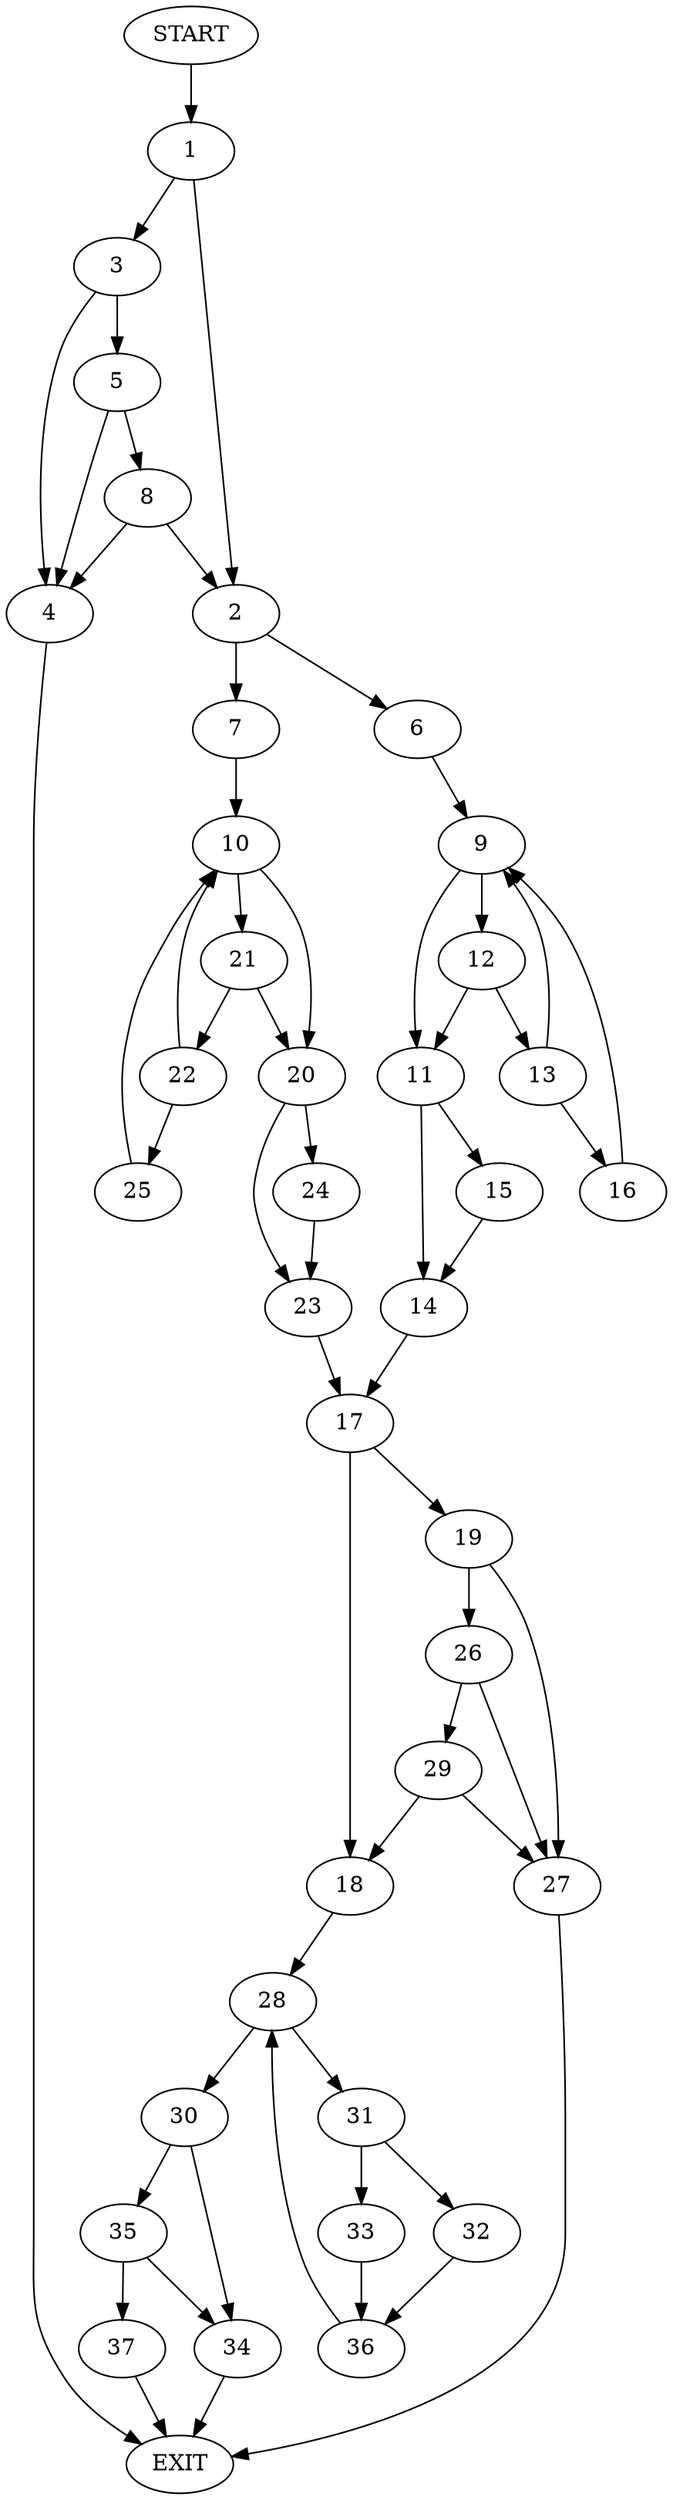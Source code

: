digraph {
0 [label="START"]
38 [label="EXIT"]
0 -> 1
1 -> 2
1 -> 3
3 -> 4
3 -> 5
2 -> 6
2 -> 7
5 -> 8
5 -> 4
4 -> 38
8 -> 4
8 -> 2
6 -> 9
7 -> 10
9 -> 11
9 -> 12
12 -> 11
12 -> 13
11 -> 14
11 -> 15
13 -> 9
13 -> 16
16 -> 9
15 -> 14
14 -> 17
17 -> 18
17 -> 19
10 -> 20
10 -> 21
21 -> 20
21 -> 22
20 -> 23
20 -> 24
22 -> 10
22 -> 25
25 -> 10
23 -> 17
24 -> 23
19 -> 26
19 -> 27
18 -> 28
26 -> 29
26 -> 27
27 -> 38
29 -> 27
29 -> 18
28 -> 30
28 -> 31
31 -> 32
31 -> 33
30 -> 34
30 -> 35
32 -> 36
33 -> 36
36 -> 28
35 -> 37
35 -> 34
34 -> 38
37 -> 38
}
